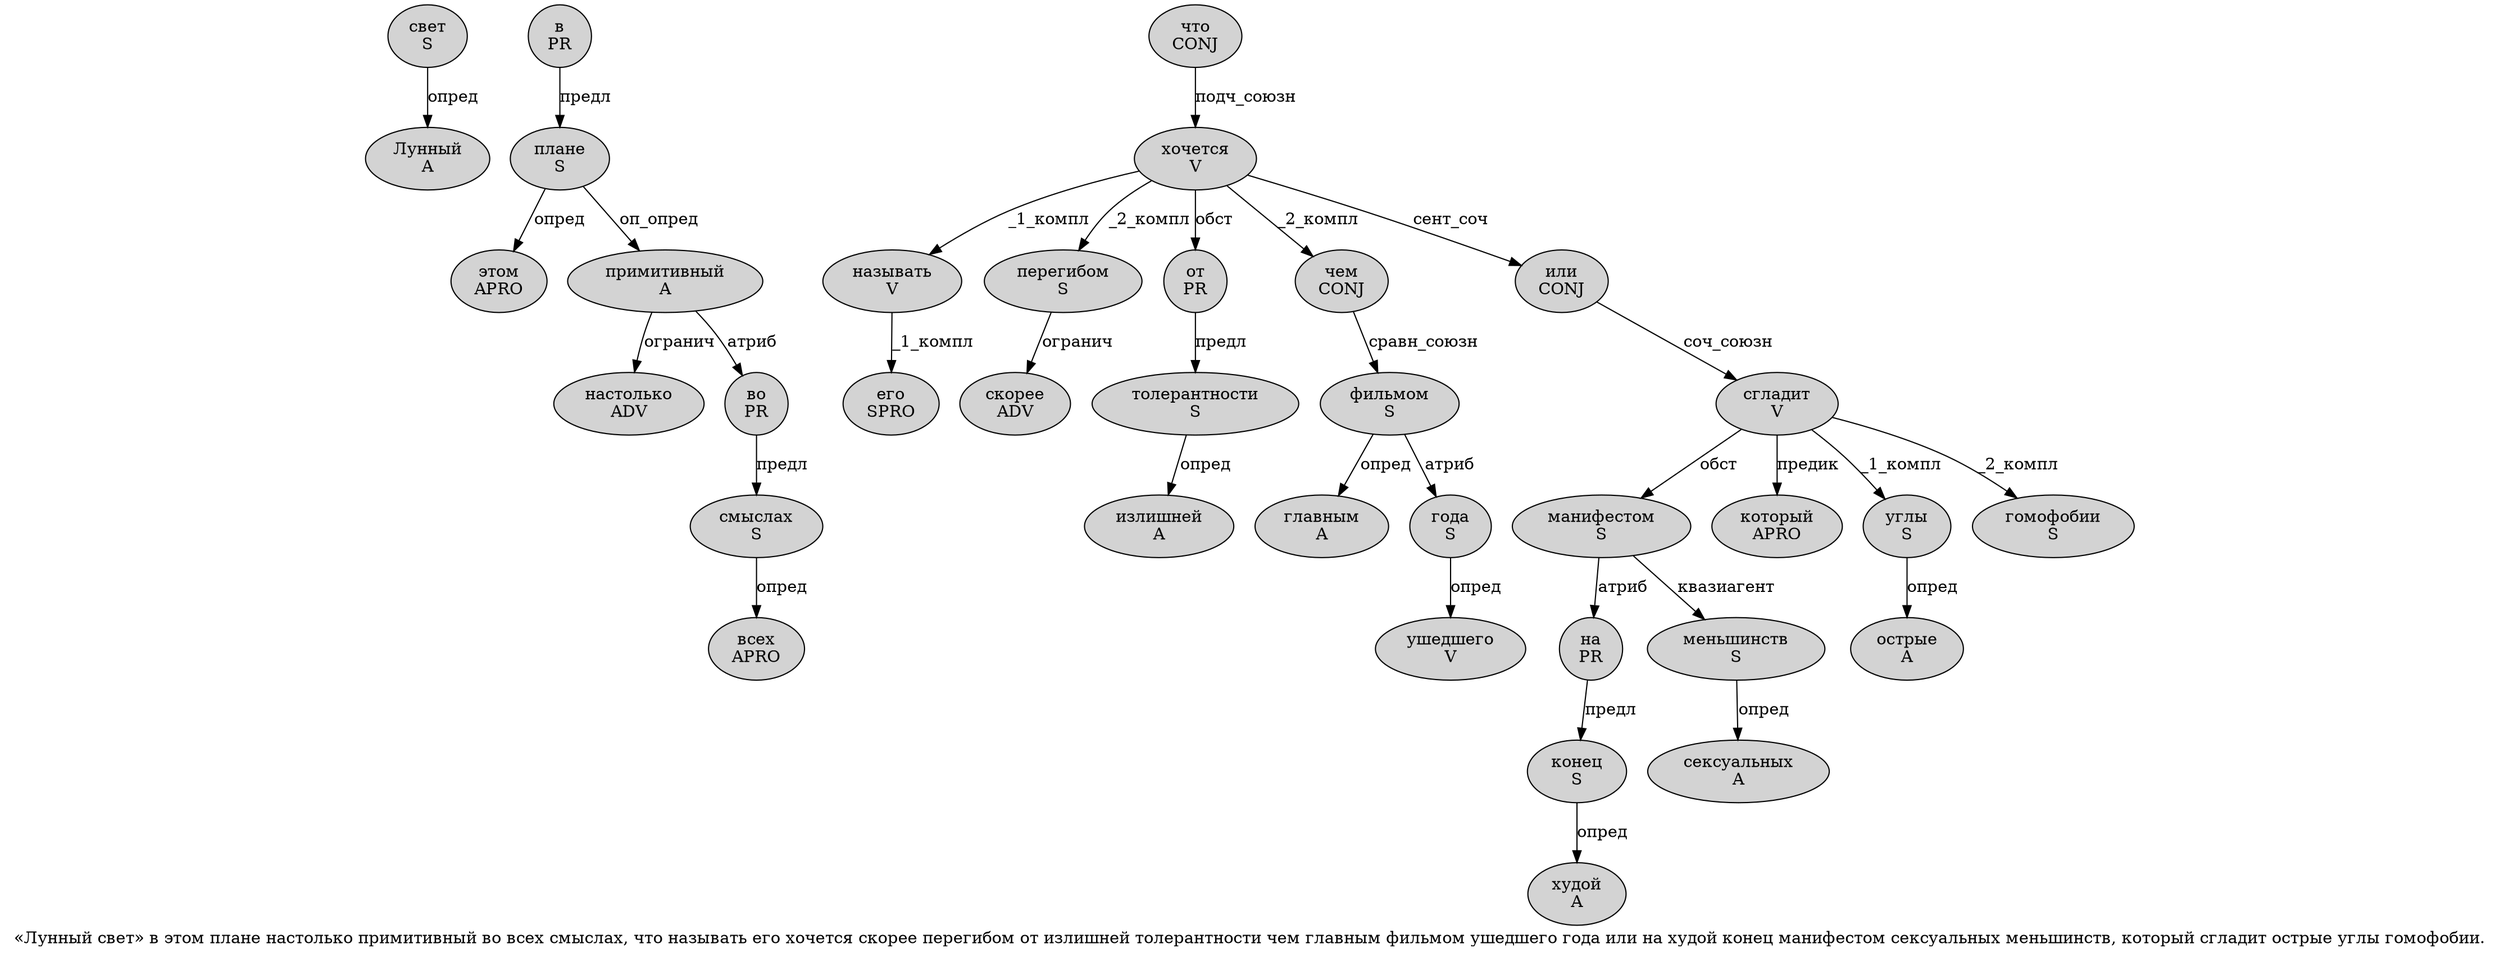 digraph SENTENCE_4319 {
	graph [label="«Лунный свет» в этом плане настолько примитивный во всех смыслах, что называть его хочется скорее перегибом от излишней толерантности чем главным фильмом ушедшего года или на худой конец манифестом сексуальных меньшинств, который сгладит острые углы гомофобии."]
	node [style=filled]
		1 [label="Лунный
A" color="" fillcolor=lightgray penwidth=1 shape=ellipse]
		2 [label="свет
S" color="" fillcolor=lightgray penwidth=1 shape=ellipse]
		4 [label="в
PR" color="" fillcolor=lightgray penwidth=1 shape=ellipse]
		5 [label="этом
APRO" color="" fillcolor=lightgray penwidth=1 shape=ellipse]
		6 [label="плане
S" color="" fillcolor=lightgray penwidth=1 shape=ellipse]
		7 [label="настолько
ADV" color="" fillcolor=lightgray penwidth=1 shape=ellipse]
		8 [label="примитивный
A" color="" fillcolor=lightgray penwidth=1 shape=ellipse]
		9 [label="во
PR" color="" fillcolor=lightgray penwidth=1 shape=ellipse]
		10 [label="всех
APRO" color="" fillcolor=lightgray penwidth=1 shape=ellipse]
		11 [label="смыслах
S" color="" fillcolor=lightgray penwidth=1 shape=ellipse]
		13 [label="что
CONJ" color="" fillcolor=lightgray penwidth=1 shape=ellipse]
		14 [label="называть
V" color="" fillcolor=lightgray penwidth=1 shape=ellipse]
		15 [label="его
SPRO" color="" fillcolor=lightgray penwidth=1 shape=ellipse]
		16 [label="хочется
V" color="" fillcolor=lightgray penwidth=1 shape=ellipse]
		17 [label="скорее
ADV" color="" fillcolor=lightgray penwidth=1 shape=ellipse]
		18 [label="перегибом
S" color="" fillcolor=lightgray penwidth=1 shape=ellipse]
		19 [label="от
PR" color="" fillcolor=lightgray penwidth=1 shape=ellipse]
		20 [label="излишней
A" color="" fillcolor=lightgray penwidth=1 shape=ellipse]
		21 [label="толерантности
S" color="" fillcolor=lightgray penwidth=1 shape=ellipse]
		22 [label="чем
CONJ" color="" fillcolor=lightgray penwidth=1 shape=ellipse]
		23 [label="главным
A" color="" fillcolor=lightgray penwidth=1 shape=ellipse]
		24 [label="фильмом
S" color="" fillcolor=lightgray penwidth=1 shape=ellipse]
		25 [label="ушедшего
V" color="" fillcolor=lightgray penwidth=1 shape=ellipse]
		26 [label="года
S" color="" fillcolor=lightgray penwidth=1 shape=ellipse]
		27 [label="или
CONJ" color="" fillcolor=lightgray penwidth=1 shape=ellipse]
		28 [label="на
PR" color="" fillcolor=lightgray penwidth=1 shape=ellipse]
		29 [label="худой
A" color="" fillcolor=lightgray penwidth=1 shape=ellipse]
		30 [label="конец
S" color="" fillcolor=lightgray penwidth=1 shape=ellipse]
		31 [label="манифестом
S" color="" fillcolor=lightgray penwidth=1 shape=ellipse]
		32 [label="сексуальных
A" color="" fillcolor=lightgray penwidth=1 shape=ellipse]
		33 [label="меньшинств
S" color="" fillcolor=lightgray penwidth=1 shape=ellipse]
		35 [label="который
APRO" color="" fillcolor=lightgray penwidth=1 shape=ellipse]
		36 [label="сгладит
V" color="" fillcolor=lightgray penwidth=1 shape=ellipse]
		37 [label="острые
A" color="" fillcolor=lightgray penwidth=1 shape=ellipse]
		38 [label="углы
S" color="" fillcolor=lightgray penwidth=1 shape=ellipse]
		39 [label="гомофобии
S" color="" fillcolor=lightgray penwidth=1 shape=ellipse]
			26 -> 25 [label="опред"]
			11 -> 10 [label="опред"]
			6 -> 5 [label="опред"]
			6 -> 8 [label="оп_опред"]
			18 -> 17 [label="огранич"]
			8 -> 7 [label="огранич"]
			8 -> 9 [label="атриб"]
			36 -> 31 [label="обст"]
			36 -> 35 [label="предик"]
			36 -> 38 [label="_1_компл"]
			36 -> 39 [label="_2_компл"]
			9 -> 11 [label="предл"]
			13 -> 16 [label="подч_союзн"]
			4 -> 6 [label="предл"]
			21 -> 20 [label="опред"]
			28 -> 30 [label="предл"]
			31 -> 28 [label="атриб"]
			31 -> 33 [label="квазиагент"]
			33 -> 32 [label="опред"]
			2 -> 1 [label="опред"]
			38 -> 37 [label="опред"]
			30 -> 29 [label="опред"]
			24 -> 23 [label="опред"]
			24 -> 26 [label="атриб"]
			16 -> 14 [label="_1_компл"]
			16 -> 18 [label="_2_компл"]
			16 -> 19 [label="обст"]
			16 -> 22 [label="_2_компл"]
			16 -> 27 [label="сент_соч"]
			19 -> 21 [label="предл"]
			14 -> 15 [label="_1_компл"]
			22 -> 24 [label="сравн_союзн"]
			27 -> 36 [label="соч_союзн"]
}